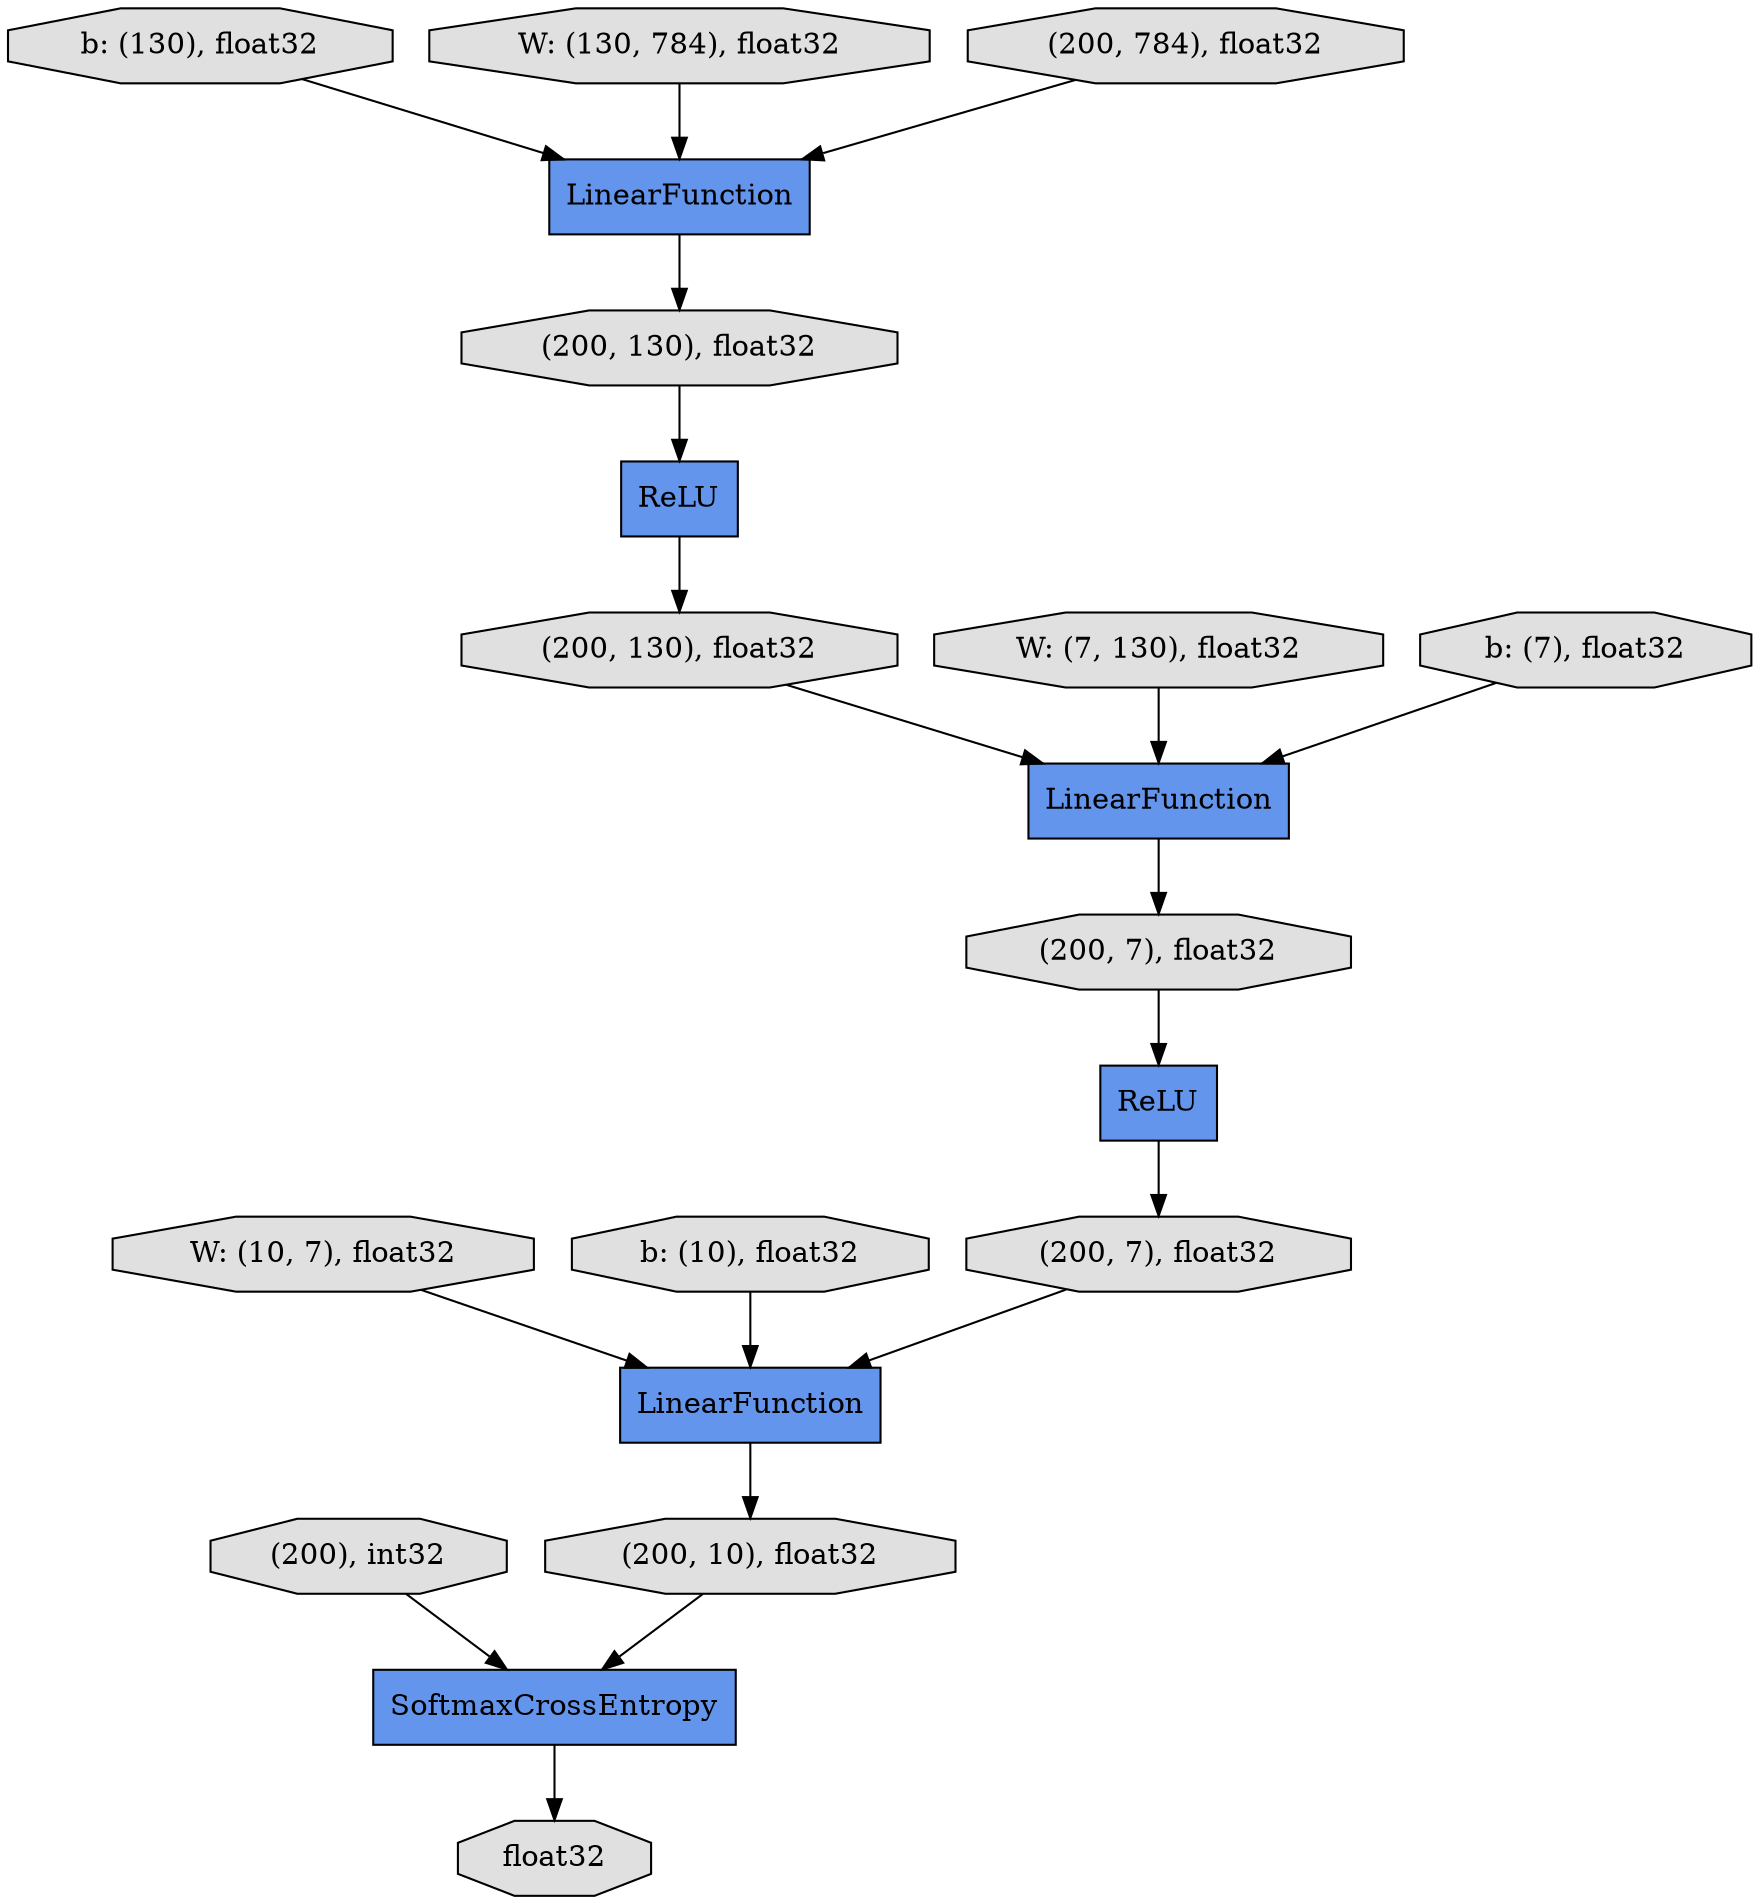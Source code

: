 digraph graphname{rankdir=TB;103822490648 [label="(200, 7), float32",shape="octagon",fillcolor="#E0E0E0",style="filled"];4595772944 [label="LinearFunction",shape="record",fillcolor="#6495ED",style="filled"];103822489136 [label="ReLU",shape="record",fillcolor="#6495ED",style="filled"];103822490704 [label="LinearFunction",shape="record",fillcolor="#6495ED",style="filled"];103481487992 [label="W: (10, 7), float32",shape="octagon",fillcolor="#E0E0E0",style="filled"];103481298056 [label="b: (130), float32",shape="octagon",fillcolor="#E0E0E0",style="filled"];103822490256 [label="ReLU",shape="record",fillcolor="#6495ED",style="filled"];103822490312 [label="SoftmaxCrossEntropy",shape="record",fillcolor="#6495ED",style="filled"];103822490872 [label="(200, 10), float32",shape="octagon",fillcolor="#E0E0E0",style="filled"];103822490368 [label="(200, 130), float32",shape="octagon",fillcolor="#E0E0E0",style="filled"];103481298672 [label="W: (7, 130), float32",shape="octagon",fillcolor="#E0E0E0",style="filled"];103822489920 [label="(200, 130), float32",shape="octagon",fillcolor="#E0E0E0",style="filled"];103481488216 [label="b: (10), float32",shape="octagon",fillcolor="#E0E0E0",style="filled"];103822490984 [label="(200), int32",shape="octagon",fillcolor="#E0E0E0",style="filled"];103822490480 [label="(200, 7), float32",shape="octagon",fillcolor="#E0E0E0",style="filled"];103481298896 [label="b: (7), float32",shape="octagon",fillcolor="#E0E0E0",style="filled"];103481297832 [label="W: (130, 784), float32",shape="octagon",fillcolor="#E0E0E0",style="filled"];103822490032 [label="(200, 784), float32",shape="octagon",fillcolor="#E0E0E0",style="filled"];103822491096 [label="float32",shape="octagon",fillcolor="#E0E0E0",style="filled"];103822490088 [label="LinearFunction",shape="record",fillcolor="#6495ED",style="filled"];103822490872 -> 103822490312;103822490032 -> 4595772944;103822490256 -> 103822490648;103822489920 -> 103822489136;103481297832 -> 4595772944;103481298896 -> 103822490088;103822490984 -> 103822490312;103822490368 -> 103822490088;103481298672 -> 103822490088;103822490088 -> 103822490480;103481298056 -> 4595772944;103822489136 -> 103822490368;103822490480 -> 103822490256;103822490648 -> 103822490704;103822490704 -> 103822490872;103481487992 -> 103822490704;103481488216 -> 103822490704;103822490312 -> 103822491096;4595772944 -> 103822489920;}